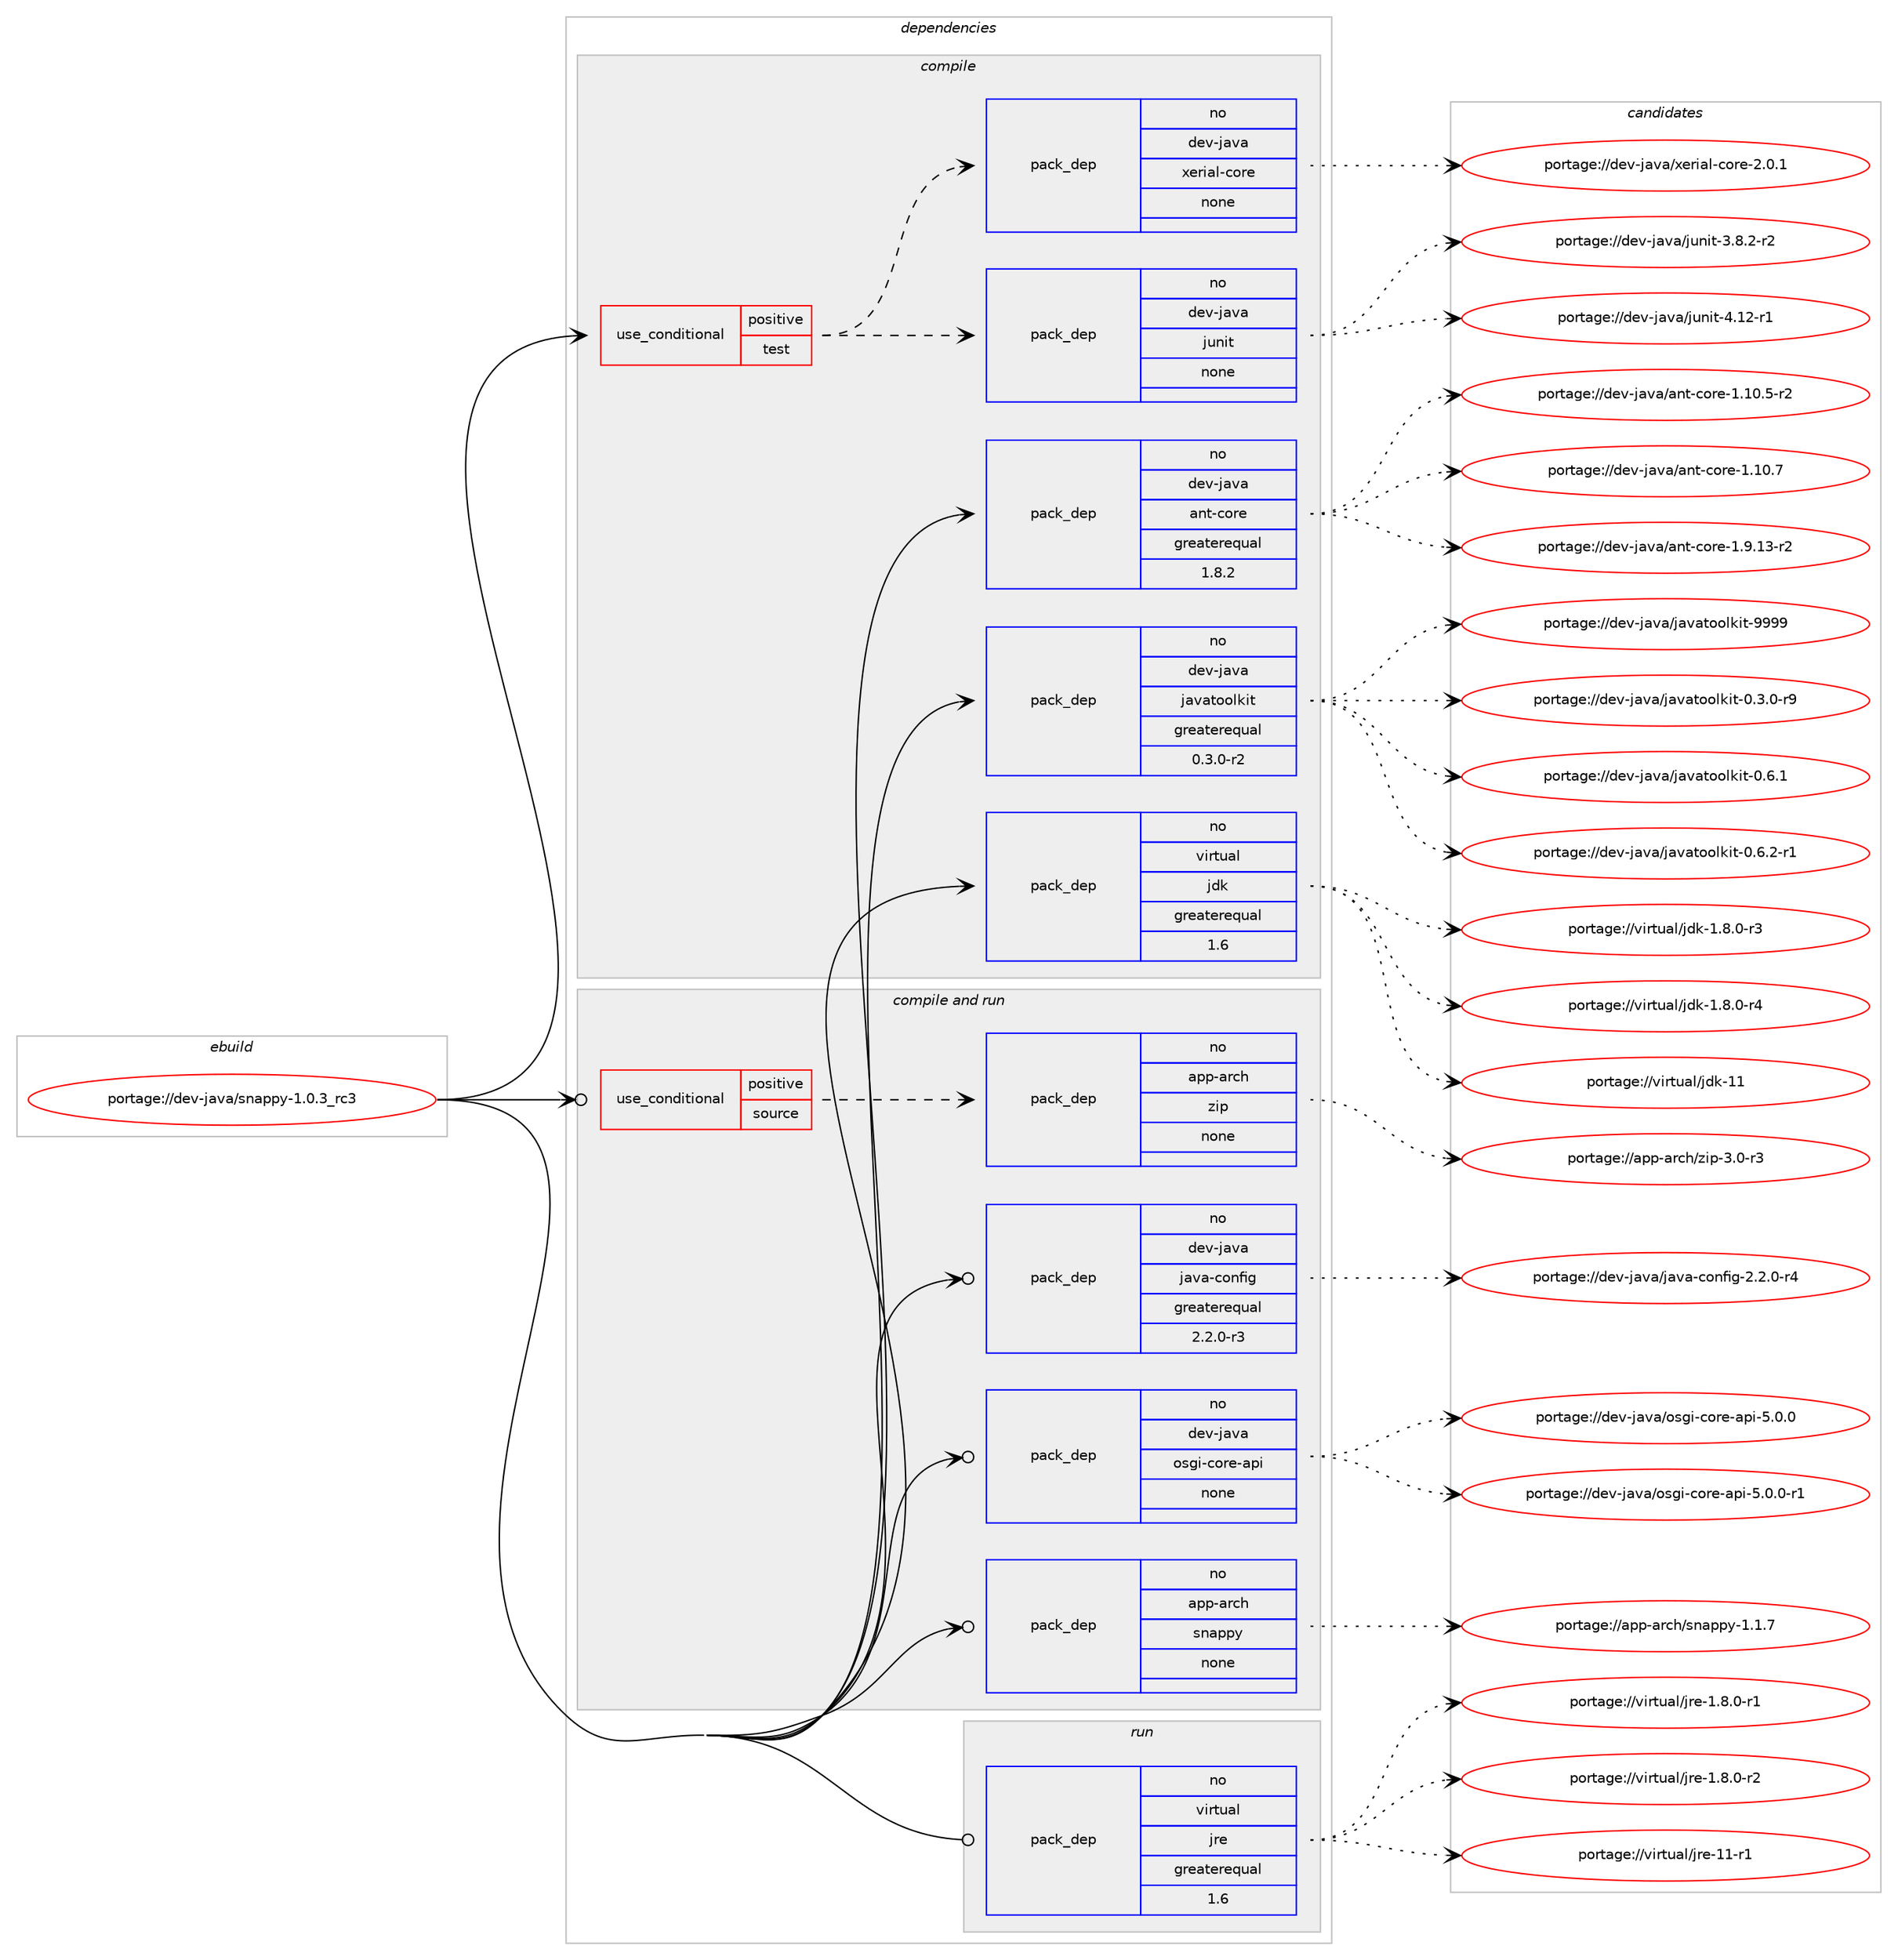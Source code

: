 digraph prolog {

# *************
# Graph options
# *************

newrank=true;
concentrate=true;
compound=true;
graph [rankdir=LR,fontname=Helvetica,fontsize=10,ranksep=1.5];#, ranksep=2.5, nodesep=0.2];
edge  [arrowhead=vee];
node  [fontname=Helvetica,fontsize=10];

# **********
# The ebuild
# **********

subgraph cluster_leftcol {
color=gray;
rank=same;
label=<<i>ebuild</i>>;
id [label="portage://dev-java/snappy-1.0.3_rc3", color=red, width=4, href="../dev-java/snappy-1.0.3_rc3.svg"];
}

# ****************
# The dependencies
# ****************

subgraph cluster_midcol {
color=gray;
label=<<i>dependencies</i>>;
subgraph cluster_compile {
fillcolor="#eeeeee";
style=filled;
label=<<i>compile</i>>;
subgraph cond18856 {
dependency91822 [label=<<TABLE BORDER="0" CELLBORDER="1" CELLSPACING="0" CELLPADDING="4"><TR><TD ROWSPAN="3" CELLPADDING="10">use_conditional</TD></TR><TR><TD>positive</TD></TR><TR><TD>test</TD></TR></TABLE>>, shape=none, color=red];
subgraph pack70235 {
dependency91823 [label=<<TABLE BORDER="0" CELLBORDER="1" CELLSPACING="0" CELLPADDING="4" WIDTH="220"><TR><TD ROWSPAN="6" CELLPADDING="30">pack_dep</TD></TR><TR><TD WIDTH="110">no</TD></TR><TR><TD>dev-java</TD></TR><TR><TD>junit</TD></TR><TR><TD>none</TD></TR><TR><TD></TD></TR></TABLE>>, shape=none, color=blue];
}
dependency91822:e -> dependency91823:w [weight=20,style="dashed",arrowhead="vee"];
subgraph pack70236 {
dependency91824 [label=<<TABLE BORDER="0" CELLBORDER="1" CELLSPACING="0" CELLPADDING="4" WIDTH="220"><TR><TD ROWSPAN="6" CELLPADDING="30">pack_dep</TD></TR><TR><TD WIDTH="110">no</TD></TR><TR><TD>dev-java</TD></TR><TR><TD>xerial-core</TD></TR><TR><TD>none</TD></TR><TR><TD></TD></TR></TABLE>>, shape=none, color=blue];
}
dependency91822:e -> dependency91824:w [weight=20,style="dashed",arrowhead="vee"];
}
id:e -> dependency91822:w [weight=20,style="solid",arrowhead="vee"];
subgraph pack70237 {
dependency91825 [label=<<TABLE BORDER="0" CELLBORDER="1" CELLSPACING="0" CELLPADDING="4" WIDTH="220"><TR><TD ROWSPAN="6" CELLPADDING="30">pack_dep</TD></TR><TR><TD WIDTH="110">no</TD></TR><TR><TD>dev-java</TD></TR><TR><TD>ant-core</TD></TR><TR><TD>greaterequal</TD></TR><TR><TD>1.8.2</TD></TR></TABLE>>, shape=none, color=blue];
}
id:e -> dependency91825:w [weight=20,style="solid",arrowhead="vee"];
subgraph pack70238 {
dependency91826 [label=<<TABLE BORDER="0" CELLBORDER="1" CELLSPACING="0" CELLPADDING="4" WIDTH="220"><TR><TD ROWSPAN="6" CELLPADDING="30">pack_dep</TD></TR><TR><TD WIDTH="110">no</TD></TR><TR><TD>dev-java</TD></TR><TR><TD>javatoolkit</TD></TR><TR><TD>greaterequal</TD></TR><TR><TD>0.3.0-r2</TD></TR></TABLE>>, shape=none, color=blue];
}
id:e -> dependency91826:w [weight=20,style="solid",arrowhead="vee"];
subgraph pack70239 {
dependency91827 [label=<<TABLE BORDER="0" CELLBORDER="1" CELLSPACING="0" CELLPADDING="4" WIDTH="220"><TR><TD ROWSPAN="6" CELLPADDING="30">pack_dep</TD></TR><TR><TD WIDTH="110">no</TD></TR><TR><TD>virtual</TD></TR><TR><TD>jdk</TD></TR><TR><TD>greaterequal</TD></TR><TR><TD>1.6</TD></TR></TABLE>>, shape=none, color=blue];
}
id:e -> dependency91827:w [weight=20,style="solid",arrowhead="vee"];
}
subgraph cluster_compileandrun {
fillcolor="#eeeeee";
style=filled;
label=<<i>compile and run</i>>;
subgraph cond18857 {
dependency91828 [label=<<TABLE BORDER="0" CELLBORDER="1" CELLSPACING="0" CELLPADDING="4"><TR><TD ROWSPAN="3" CELLPADDING="10">use_conditional</TD></TR><TR><TD>positive</TD></TR><TR><TD>source</TD></TR></TABLE>>, shape=none, color=red];
subgraph pack70240 {
dependency91829 [label=<<TABLE BORDER="0" CELLBORDER="1" CELLSPACING="0" CELLPADDING="4" WIDTH="220"><TR><TD ROWSPAN="6" CELLPADDING="30">pack_dep</TD></TR><TR><TD WIDTH="110">no</TD></TR><TR><TD>app-arch</TD></TR><TR><TD>zip</TD></TR><TR><TD>none</TD></TR><TR><TD></TD></TR></TABLE>>, shape=none, color=blue];
}
dependency91828:e -> dependency91829:w [weight=20,style="dashed",arrowhead="vee"];
}
id:e -> dependency91828:w [weight=20,style="solid",arrowhead="odotvee"];
subgraph pack70241 {
dependency91830 [label=<<TABLE BORDER="0" CELLBORDER="1" CELLSPACING="0" CELLPADDING="4" WIDTH="220"><TR><TD ROWSPAN="6" CELLPADDING="30">pack_dep</TD></TR><TR><TD WIDTH="110">no</TD></TR><TR><TD>app-arch</TD></TR><TR><TD>snappy</TD></TR><TR><TD>none</TD></TR><TR><TD></TD></TR></TABLE>>, shape=none, color=blue];
}
id:e -> dependency91830:w [weight=20,style="solid",arrowhead="odotvee"];
subgraph pack70242 {
dependency91831 [label=<<TABLE BORDER="0" CELLBORDER="1" CELLSPACING="0" CELLPADDING="4" WIDTH="220"><TR><TD ROWSPAN="6" CELLPADDING="30">pack_dep</TD></TR><TR><TD WIDTH="110">no</TD></TR><TR><TD>dev-java</TD></TR><TR><TD>java-config</TD></TR><TR><TD>greaterequal</TD></TR><TR><TD>2.2.0-r3</TD></TR></TABLE>>, shape=none, color=blue];
}
id:e -> dependency91831:w [weight=20,style="solid",arrowhead="odotvee"];
subgraph pack70243 {
dependency91832 [label=<<TABLE BORDER="0" CELLBORDER="1" CELLSPACING="0" CELLPADDING="4" WIDTH="220"><TR><TD ROWSPAN="6" CELLPADDING="30">pack_dep</TD></TR><TR><TD WIDTH="110">no</TD></TR><TR><TD>dev-java</TD></TR><TR><TD>osgi-core-api</TD></TR><TR><TD>none</TD></TR><TR><TD></TD></TR></TABLE>>, shape=none, color=blue];
}
id:e -> dependency91832:w [weight=20,style="solid",arrowhead="odotvee"];
}
subgraph cluster_run {
fillcolor="#eeeeee";
style=filled;
label=<<i>run</i>>;
subgraph pack70244 {
dependency91833 [label=<<TABLE BORDER="0" CELLBORDER="1" CELLSPACING="0" CELLPADDING="4" WIDTH="220"><TR><TD ROWSPAN="6" CELLPADDING="30">pack_dep</TD></TR><TR><TD WIDTH="110">no</TD></TR><TR><TD>virtual</TD></TR><TR><TD>jre</TD></TR><TR><TD>greaterequal</TD></TR><TR><TD>1.6</TD></TR></TABLE>>, shape=none, color=blue];
}
id:e -> dependency91833:w [weight=20,style="solid",arrowhead="odot"];
}
}

# **************
# The candidates
# **************

subgraph cluster_choices {
rank=same;
color=gray;
label=<<i>candidates</i>>;

subgraph choice70235 {
color=black;
nodesep=1;
choiceportage100101118451069711897471061171101051164551465646504511450 [label="portage://dev-java/junit-3.8.2-r2", color=red, width=4,href="../dev-java/junit-3.8.2-r2.svg"];
choiceportage1001011184510697118974710611711010511645524649504511449 [label="portage://dev-java/junit-4.12-r1", color=red, width=4,href="../dev-java/junit-4.12-r1.svg"];
dependency91823:e -> choiceportage100101118451069711897471061171101051164551465646504511450:w [style=dotted,weight="100"];
dependency91823:e -> choiceportage1001011184510697118974710611711010511645524649504511449:w [style=dotted,weight="100"];
}
subgraph choice70236 {
color=black;
nodesep=1;
choiceportage10010111845106971189747120101114105971084599111114101455046484649 [label="portage://dev-java/xerial-core-2.0.1", color=red, width=4,href="../dev-java/xerial-core-2.0.1.svg"];
dependency91824:e -> choiceportage10010111845106971189747120101114105971084599111114101455046484649:w [style=dotted,weight="100"];
}
subgraph choice70237 {
color=black;
nodesep=1;
choiceportage10010111845106971189747971101164599111114101454946494846534511450 [label="portage://dev-java/ant-core-1.10.5-r2", color=red, width=4,href="../dev-java/ant-core-1.10.5-r2.svg"];
choiceportage1001011184510697118974797110116459911111410145494649484655 [label="portage://dev-java/ant-core-1.10.7", color=red, width=4,href="../dev-java/ant-core-1.10.7.svg"];
choiceportage10010111845106971189747971101164599111114101454946574649514511450 [label="portage://dev-java/ant-core-1.9.13-r2", color=red, width=4,href="../dev-java/ant-core-1.9.13-r2.svg"];
dependency91825:e -> choiceportage10010111845106971189747971101164599111114101454946494846534511450:w [style=dotted,weight="100"];
dependency91825:e -> choiceportage1001011184510697118974797110116459911111410145494649484655:w [style=dotted,weight="100"];
dependency91825:e -> choiceportage10010111845106971189747971101164599111114101454946574649514511450:w [style=dotted,weight="100"];
}
subgraph choice70238 {
color=black;
nodesep=1;
choiceportage1001011184510697118974710697118971161111111081071051164548465146484511457 [label="portage://dev-java/javatoolkit-0.3.0-r9", color=red, width=4,href="../dev-java/javatoolkit-0.3.0-r9.svg"];
choiceportage100101118451069711897471069711897116111111108107105116454846544649 [label="portage://dev-java/javatoolkit-0.6.1", color=red, width=4,href="../dev-java/javatoolkit-0.6.1.svg"];
choiceportage1001011184510697118974710697118971161111111081071051164548465446504511449 [label="portage://dev-java/javatoolkit-0.6.2-r1", color=red, width=4,href="../dev-java/javatoolkit-0.6.2-r1.svg"];
choiceportage1001011184510697118974710697118971161111111081071051164557575757 [label="portage://dev-java/javatoolkit-9999", color=red, width=4,href="../dev-java/javatoolkit-9999.svg"];
dependency91826:e -> choiceportage1001011184510697118974710697118971161111111081071051164548465146484511457:w [style=dotted,weight="100"];
dependency91826:e -> choiceportage100101118451069711897471069711897116111111108107105116454846544649:w [style=dotted,weight="100"];
dependency91826:e -> choiceportage1001011184510697118974710697118971161111111081071051164548465446504511449:w [style=dotted,weight="100"];
dependency91826:e -> choiceportage1001011184510697118974710697118971161111111081071051164557575757:w [style=dotted,weight="100"];
}
subgraph choice70239 {
color=black;
nodesep=1;
choiceportage11810511411611797108471061001074549465646484511451 [label="portage://virtual/jdk-1.8.0-r3", color=red, width=4,href="../virtual/jdk-1.8.0-r3.svg"];
choiceportage11810511411611797108471061001074549465646484511452 [label="portage://virtual/jdk-1.8.0-r4", color=red, width=4,href="../virtual/jdk-1.8.0-r4.svg"];
choiceportage1181051141161179710847106100107454949 [label="portage://virtual/jdk-11", color=red, width=4,href="../virtual/jdk-11.svg"];
dependency91827:e -> choiceportage11810511411611797108471061001074549465646484511451:w [style=dotted,weight="100"];
dependency91827:e -> choiceportage11810511411611797108471061001074549465646484511452:w [style=dotted,weight="100"];
dependency91827:e -> choiceportage1181051141161179710847106100107454949:w [style=dotted,weight="100"];
}
subgraph choice70240 {
color=black;
nodesep=1;
choiceportage9711211245971149910447122105112455146484511451 [label="portage://app-arch/zip-3.0-r3", color=red, width=4,href="../app-arch/zip-3.0-r3.svg"];
dependency91829:e -> choiceportage9711211245971149910447122105112455146484511451:w [style=dotted,weight="100"];
}
subgraph choice70241 {
color=black;
nodesep=1;
choiceportage971121124597114991044711511097112112121454946494655 [label="portage://app-arch/snappy-1.1.7", color=red, width=4,href="../app-arch/snappy-1.1.7.svg"];
dependency91830:e -> choiceportage971121124597114991044711511097112112121454946494655:w [style=dotted,weight="100"];
}
subgraph choice70242 {
color=black;
nodesep=1;
choiceportage10010111845106971189747106971189745991111101021051034550465046484511452 [label="portage://dev-java/java-config-2.2.0-r4", color=red, width=4,href="../dev-java/java-config-2.2.0-r4.svg"];
dependency91831:e -> choiceportage10010111845106971189747106971189745991111101021051034550465046484511452:w [style=dotted,weight="100"];
}
subgraph choice70243 {
color=black;
nodesep=1;
choiceportage1001011184510697118974711111510310545991111141014597112105455346484648 [label="portage://dev-java/osgi-core-api-5.0.0", color=red, width=4,href="../dev-java/osgi-core-api-5.0.0.svg"];
choiceportage10010111845106971189747111115103105459911111410145971121054553464846484511449 [label="portage://dev-java/osgi-core-api-5.0.0-r1", color=red, width=4,href="../dev-java/osgi-core-api-5.0.0-r1.svg"];
dependency91832:e -> choiceportage1001011184510697118974711111510310545991111141014597112105455346484648:w [style=dotted,weight="100"];
dependency91832:e -> choiceportage10010111845106971189747111115103105459911111410145971121054553464846484511449:w [style=dotted,weight="100"];
}
subgraph choice70244 {
color=black;
nodesep=1;
choiceportage11810511411611797108471061141014549465646484511449 [label="portage://virtual/jre-1.8.0-r1", color=red, width=4,href="../virtual/jre-1.8.0-r1.svg"];
choiceportage11810511411611797108471061141014549465646484511450 [label="portage://virtual/jre-1.8.0-r2", color=red, width=4,href="../virtual/jre-1.8.0-r2.svg"];
choiceportage11810511411611797108471061141014549494511449 [label="portage://virtual/jre-11-r1", color=red, width=4,href="../virtual/jre-11-r1.svg"];
dependency91833:e -> choiceportage11810511411611797108471061141014549465646484511449:w [style=dotted,weight="100"];
dependency91833:e -> choiceportage11810511411611797108471061141014549465646484511450:w [style=dotted,weight="100"];
dependency91833:e -> choiceportage11810511411611797108471061141014549494511449:w [style=dotted,weight="100"];
}
}

}
